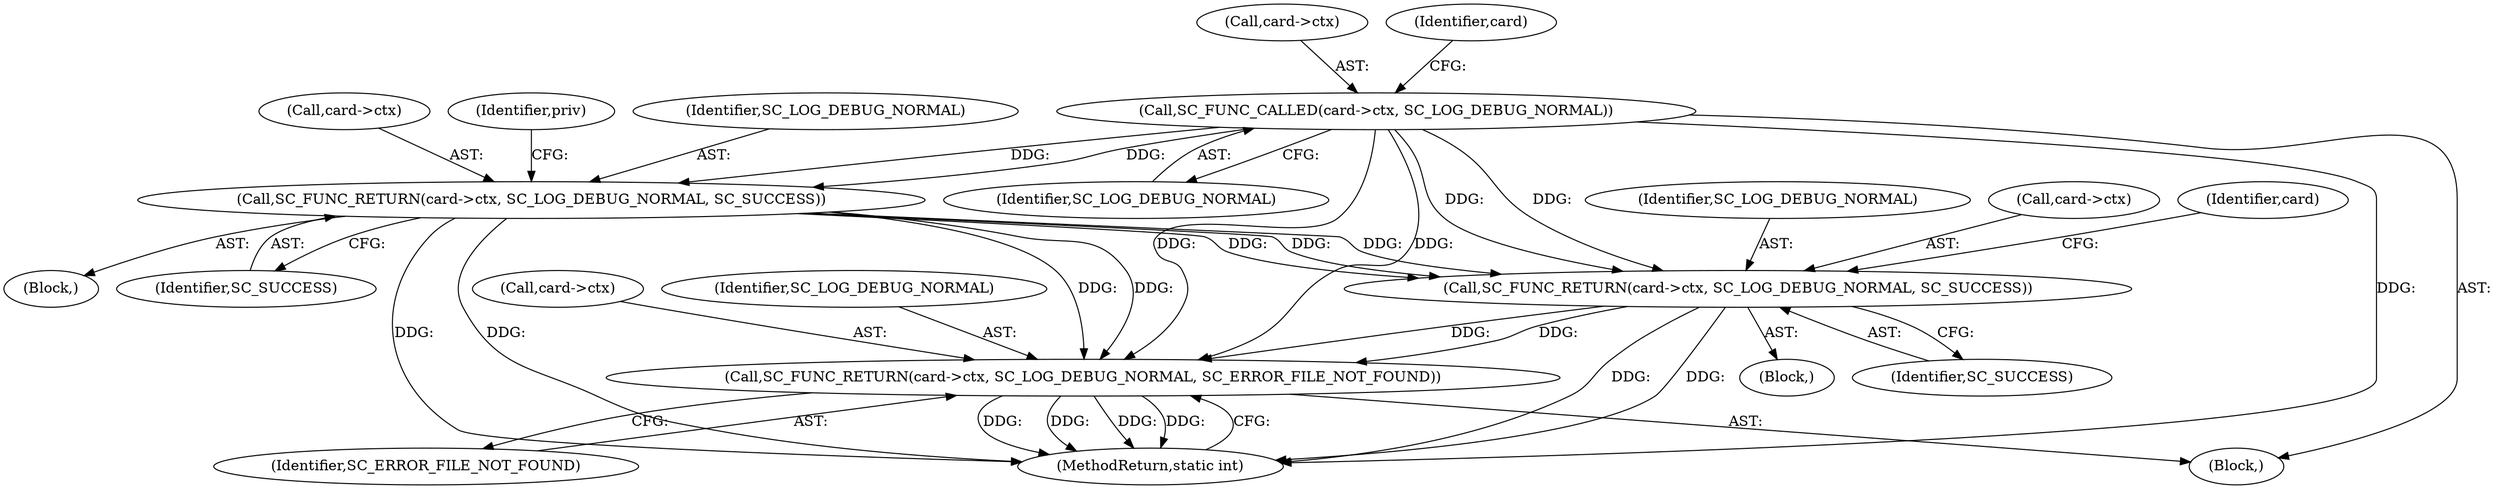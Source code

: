 digraph "0_OpenSC_360e95d45ac4123255a4c796db96337f332160ad#diff-d643a0fa169471dbf2912f4866dc49c5@pointer" {
"1000109" [label="(Call,SC_FUNC_CALLED(card->ctx, SC_LOG_DEBUG_NORMAL))"];
"1000127" [label="(Call,SC_FUNC_RETURN(card->ctx, SC_LOG_DEBUG_NORMAL, SC_SUCCESS))"];
"1000157" [label="(Call,SC_FUNC_RETURN(card->ctx, SC_LOG_DEBUG_NORMAL, SC_SUCCESS))"];
"1000163" [label="(Call,SC_FUNC_RETURN(card->ctx, SC_LOG_DEBUG_NORMAL, SC_ERROR_FILE_NOT_FOUND))"];
"1000161" [label="(Identifier,SC_LOG_DEBUG_NORMAL)"];
"1000128" [label="(Call,card->ctx)"];
"1000137" [label="(Block,)"];
"1000168" [label="(Identifier,SC_ERROR_FILE_NOT_FOUND)"];
"1000164" [label="(Call,card->ctx)"];
"1000120" [label="(Block,)"];
"1000110" [label="(Call,card->ctx)"];
"1000162" [label="(Identifier,SC_SUCCESS)"];
"1000157" [label="(Call,SC_FUNC_RETURN(card->ctx, SC_LOG_DEBUG_NORMAL, SC_SUCCESS))"];
"1000127" [label="(Call,SC_FUNC_RETURN(card->ctx, SC_LOG_DEBUG_NORMAL, SC_SUCCESS))"];
"1000117" [label="(Identifier,card)"];
"1000135" [label="(Identifier,priv)"];
"1000103" [label="(Block,)"];
"1000158" [label="(Call,card->ctx)"];
"1000163" [label="(Call,SC_FUNC_RETURN(card->ctx, SC_LOG_DEBUG_NORMAL, SC_ERROR_FILE_NOT_FOUND))"];
"1000113" [label="(Identifier,SC_LOG_DEBUG_NORMAL)"];
"1000109" [label="(Call,SC_FUNC_CALLED(card->ctx, SC_LOG_DEBUG_NORMAL))"];
"1000132" [label="(Identifier,SC_SUCCESS)"];
"1000131" [label="(Identifier,SC_LOG_DEBUG_NORMAL)"];
"1000167" [label="(Identifier,SC_LOG_DEBUG_NORMAL)"];
"1000169" [label="(MethodReturn,static int)"];
"1000165" [label="(Identifier,card)"];
"1000109" -> "1000103"  [label="AST: "];
"1000109" -> "1000113"  [label="CFG: "];
"1000110" -> "1000109"  [label="AST: "];
"1000113" -> "1000109"  [label="AST: "];
"1000117" -> "1000109"  [label="CFG: "];
"1000109" -> "1000169"  [label="DDG: "];
"1000109" -> "1000127"  [label="DDG: "];
"1000109" -> "1000127"  [label="DDG: "];
"1000109" -> "1000157"  [label="DDG: "];
"1000109" -> "1000157"  [label="DDG: "];
"1000109" -> "1000163"  [label="DDG: "];
"1000109" -> "1000163"  [label="DDG: "];
"1000127" -> "1000120"  [label="AST: "];
"1000127" -> "1000132"  [label="CFG: "];
"1000128" -> "1000127"  [label="AST: "];
"1000131" -> "1000127"  [label="AST: "];
"1000132" -> "1000127"  [label="AST: "];
"1000135" -> "1000127"  [label="CFG: "];
"1000127" -> "1000169"  [label="DDG: "];
"1000127" -> "1000169"  [label="DDG: "];
"1000127" -> "1000157"  [label="DDG: "];
"1000127" -> "1000157"  [label="DDG: "];
"1000127" -> "1000157"  [label="DDG: "];
"1000127" -> "1000163"  [label="DDG: "];
"1000127" -> "1000163"  [label="DDG: "];
"1000157" -> "1000137"  [label="AST: "];
"1000157" -> "1000162"  [label="CFG: "];
"1000158" -> "1000157"  [label="AST: "];
"1000161" -> "1000157"  [label="AST: "];
"1000162" -> "1000157"  [label="AST: "];
"1000165" -> "1000157"  [label="CFG: "];
"1000157" -> "1000169"  [label="DDG: "];
"1000157" -> "1000169"  [label="DDG: "];
"1000157" -> "1000163"  [label="DDG: "];
"1000157" -> "1000163"  [label="DDG: "];
"1000163" -> "1000103"  [label="AST: "];
"1000163" -> "1000168"  [label="CFG: "];
"1000164" -> "1000163"  [label="AST: "];
"1000167" -> "1000163"  [label="AST: "];
"1000168" -> "1000163"  [label="AST: "];
"1000169" -> "1000163"  [label="CFG: "];
"1000163" -> "1000169"  [label="DDG: "];
"1000163" -> "1000169"  [label="DDG: "];
"1000163" -> "1000169"  [label="DDG: "];
"1000163" -> "1000169"  [label="DDG: "];
}
